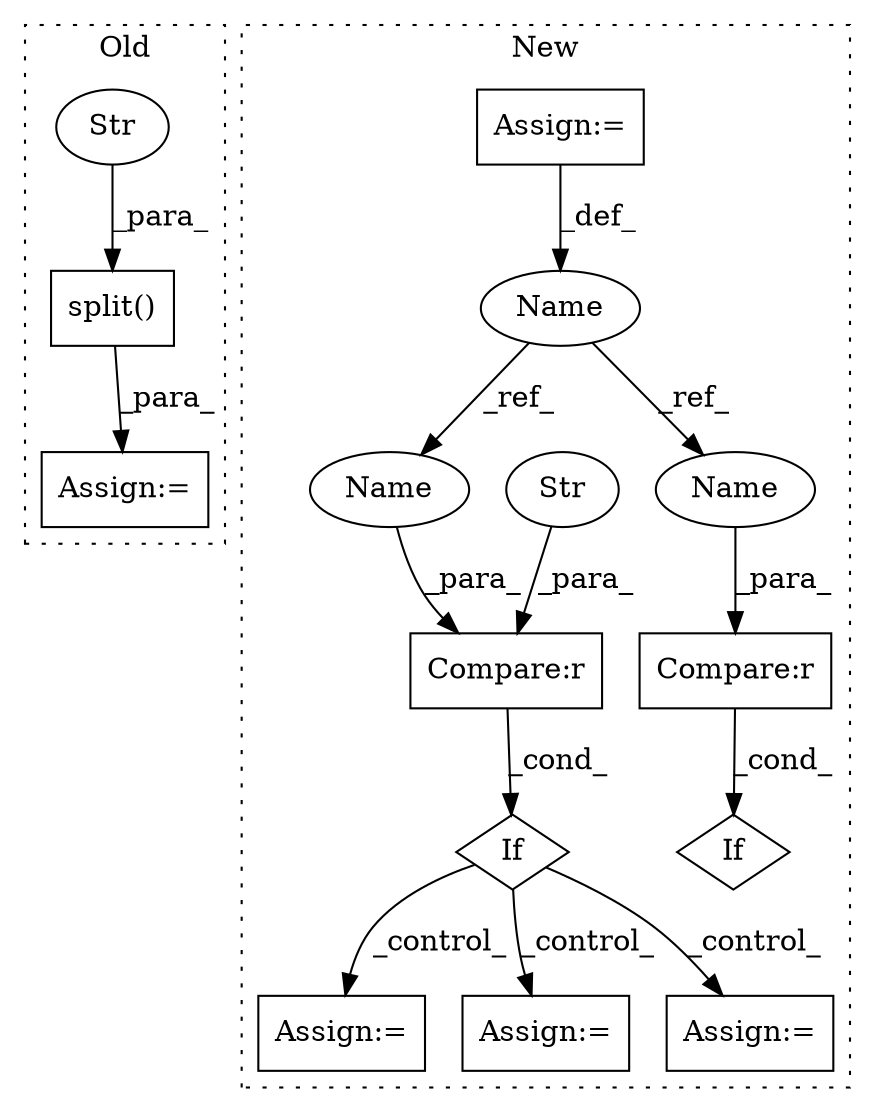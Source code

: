 digraph G {
subgraph cluster0 {
1 [label="split()" a="75" s="63525,63542" l="14,1" shape="box"];
3 [label="Str" a="66" s="63539" l="3" shape="ellipse"];
4 [label="Assign:=" a="68" s="63522" l="3" shape="box"];
label = "Old";
style="dotted";
}
subgraph cluster1 {
2 [label="If" a="96" s="65748" l="3" shape="diamond"];
5 [label="Assign:=" a="68" s="65805" l="3" shape="box"];
6 [label="Compare:r" a="40" s="65751" l="25" shape="box"];
7 [label="Str" a="66" s="65751" l="11" shape="ellipse"];
8 [label="Assign:=" a="68" s="65866" l="3" shape="box"];
9 [label="Assign:=" a="68" s="66356" l="3" shape="box"];
10 [label="Assign:=" a="68" s="64967" l="3" shape="box"];
11 [label="If" a="96" s="65175" l="3" shape="diamond"];
12 [label="Compare:r" a="40" s="65178" l="47" shape="box"];
13 [label="Name" a="87" s="65013" l="10" shape="ellipse"];
14 [label="Name" a="87" s="65766" l="10" shape="ellipse"];
15 [label="Name" a="87" s="65215" l="10" shape="ellipse"];
label = "New";
style="dotted";
}
1 -> 4 [label="_para_"];
2 -> 9 [label="_control_"];
2 -> 5 [label="_control_"];
2 -> 8 [label="_control_"];
3 -> 1 [label="_para_"];
6 -> 2 [label="_cond_"];
7 -> 6 [label="_para_"];
10 -> 13 [label="_def_"];
12 -> 11 [label="_cond_"];
13 -> 15 [label="_ref_"];
13 -> 14 [label="_ref_"];
14 -> 6 [label="_para_"];
15 -> 12 [label="_para_"];
}